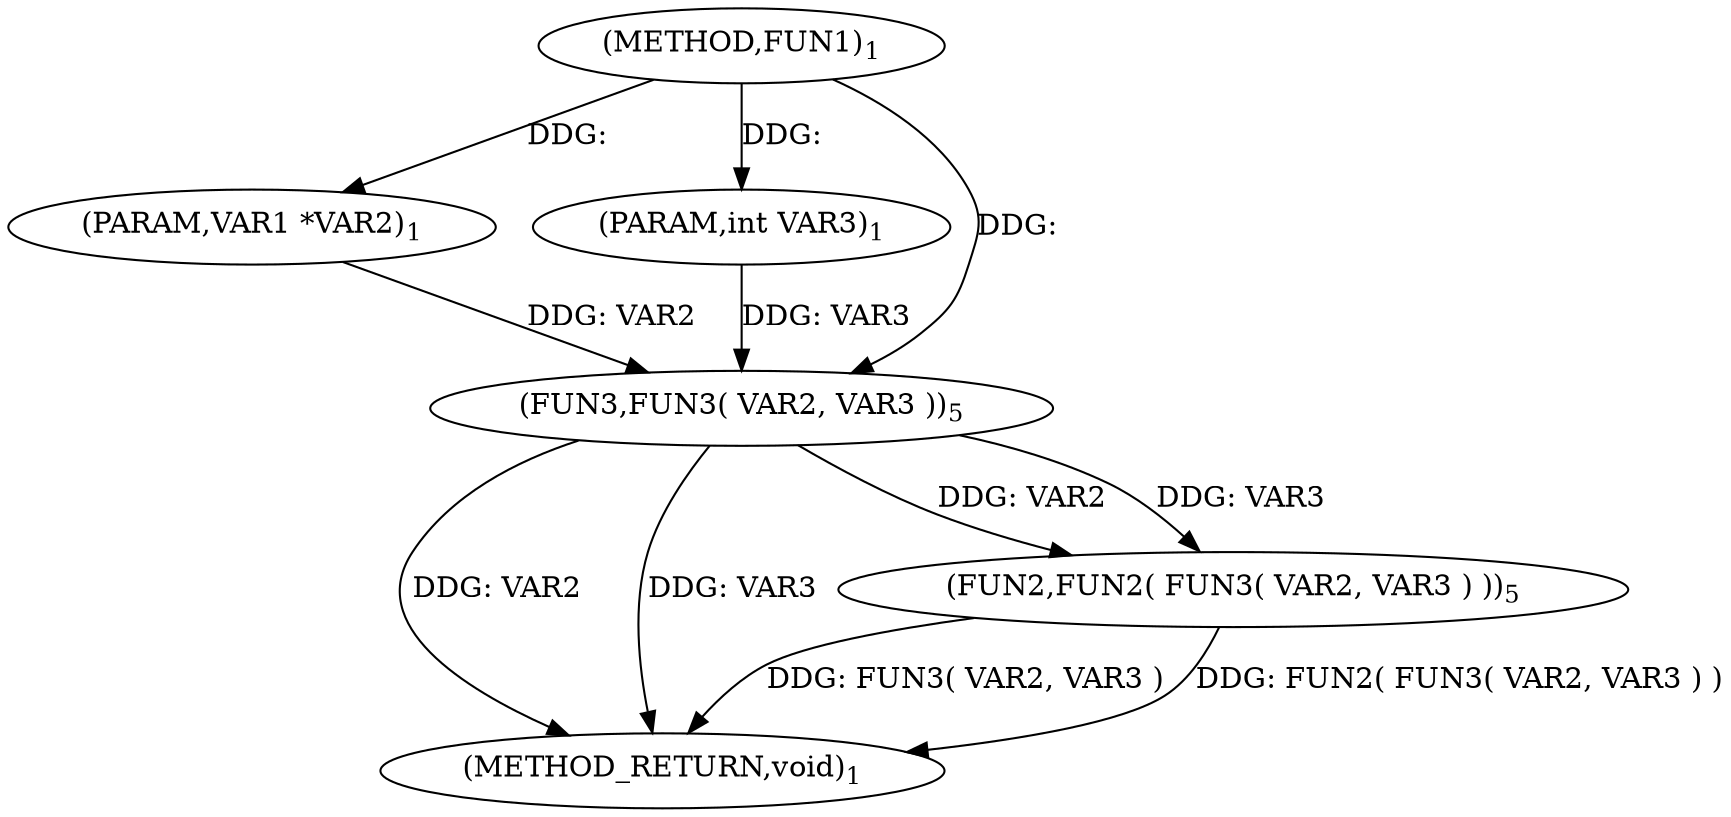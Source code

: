digraph "FUN1" {  
"8" [label = <(METHOD,FUN1)<SUB>1</SUB>> ]
"16" [label = <(METHOD_RETURN,void)<SUB>1</SUB>> ]
"9" [label = <(PARAM,VAR1 *VAR2)<SUB>1</SUB>> ]
"10" [label = <(PARAM,int VAR3)<SUB>1</SUB>> ]
"12" [label = <(FUN2,FUN2( FUN3( VAR2, VAR3 ) ))<SUB>5</SUB>> ]
"13" [label = <(FUN3,FUN3( VAR2, VAR3 ))<SUB>5</SUB>> ]
  "13" -> "16"  [ label = "DDG: VAR2"] 
  "13" -> "16"  [ label = "DDG: VAR3"] 
  "12" -> "16"  [ label = "DDG: FUN3( VAR2, VAR3 )"] 
  "12" -> "16"  [ label = "DDG: FUN2( FUN3( VAR2, VAR3 ) )"] 
  "8" -> "9"  [ label = "DDG: "] 
  "8" -> "10"  [ label = "DDG: "] 
  "13" -> "12"  [ label = "DDG: VAR2"] 
  "13" -> "12"  [ label = "DDG: VAR3"] 
  "9" -> "13"  [ label = "DDG: VAR2"] 
  "8" -> "13"  [ label = "DDG: "] 
  "10" -> "13"  [ label = "DDG: VAR3"] 
}
